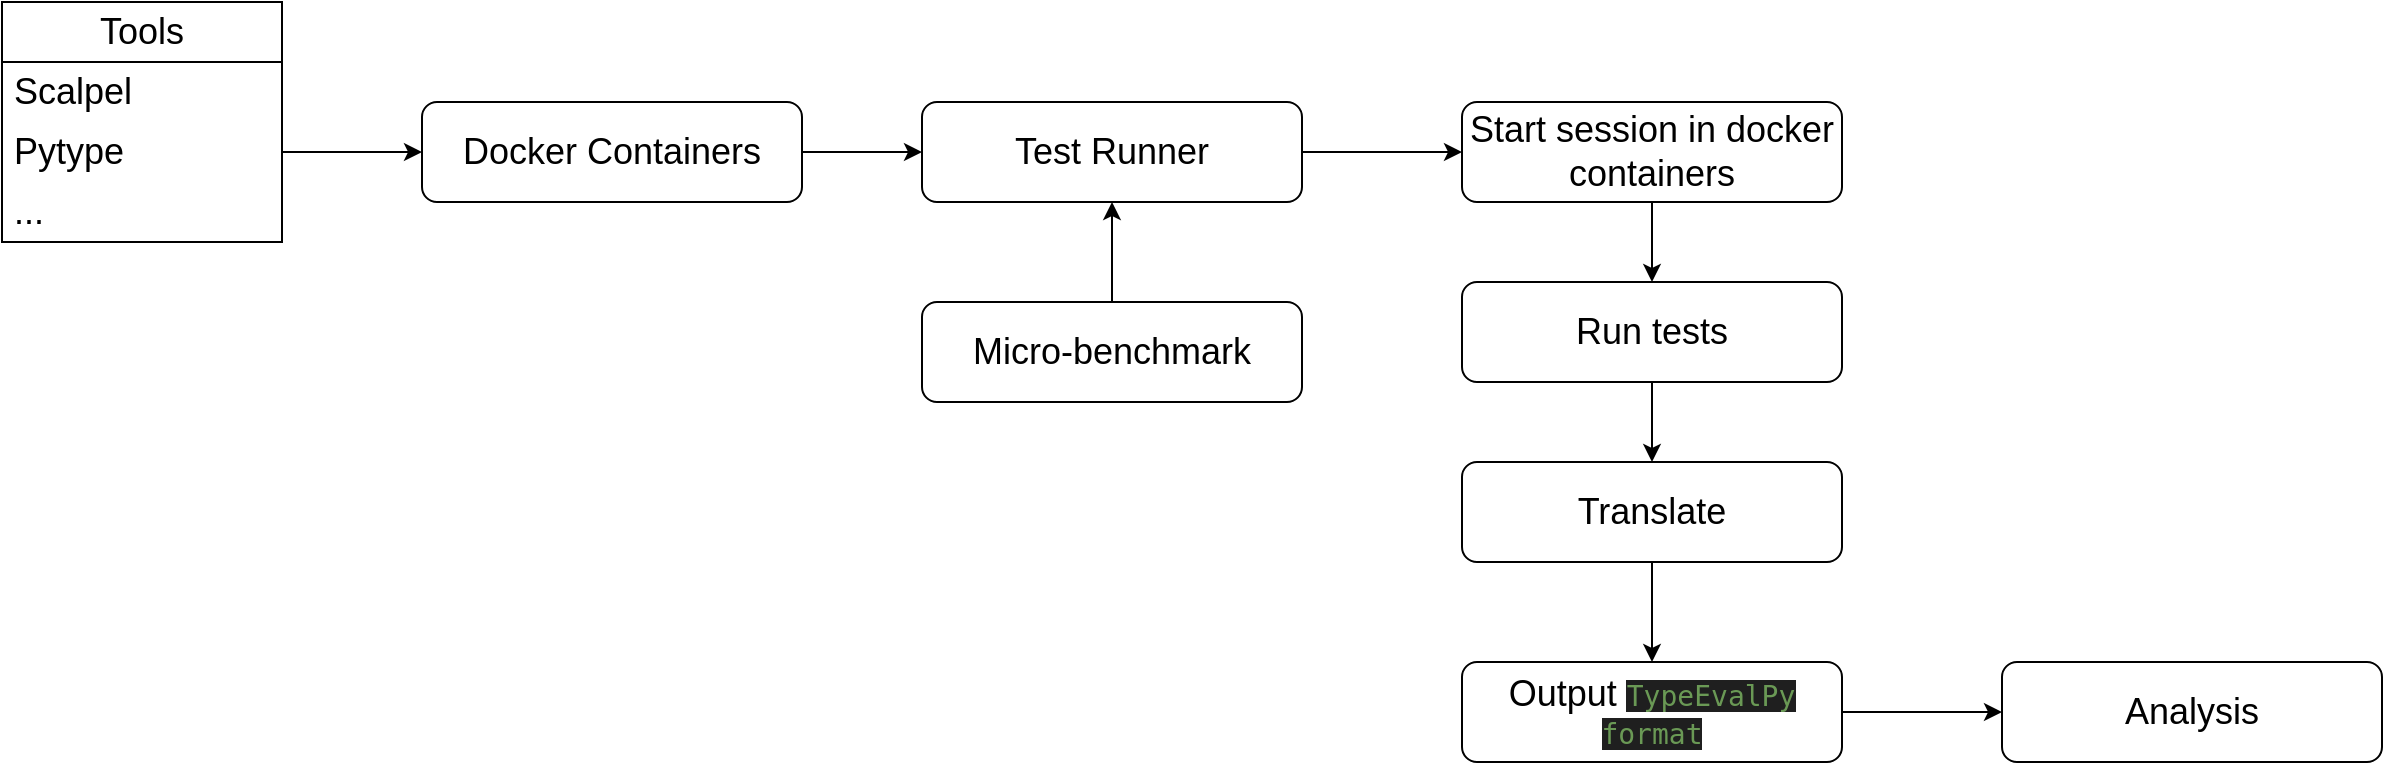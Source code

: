 <mxfile>
    <diagram id="xg3fxX2os4eRNWE7o2SS" name="Page-1">
        <mxGraphModel dx="782" dy="297" grid="1" gridSize="10" guides="1" tooltips="1" connect="1" arrows="1" fold="1" page="1" pageScale="1" pageWidth="7184" pageHeight="5907" math="0" shadow="0">
            <root>
                <mxCell id="0"/>
                <mxCell id="1" parent="0"/>
                <mxCell id="11" style="edgeStyle=none;html=1;exitX=0.5;exitY=0;exitDx=0;exitDy=0;entryX=0.5;entryY=1;entryDx=0;entryDy=0;fontSize=18;" edge="1" parent="1" source="2" target="9">
                    <mxGeometry relative="1" as="geometry"/>
                </mxCell>
                <mxCell id="2" value="&lt;font style=&quot;font-size: 18px;&quot;&gt;Micro-benchmark&lt;/font&gt;" style="rounded=1;whiteSpace=wrap;html=1;" vertex="1" parent="1">
                    <mxGeometry x="500" y="280" width="190" height="50" as="geometry"/>
                </mxCell>
                <mxCell id="12" style="edgeStyle=none;html=1;exitX=1;exitY=0.5;exitDx=0;exitDy=0;entryX=0;entryY=0.5;entryDx=0;entryDy=0;fontSize=18;" edge="1" parent="1" source="3" target="9">
                    <mxGeometry relative="1" as="geometry"/>
                </mxCell>
                <mxCell id="3" value="&lt;font style=&quot;font-size: 18px;&quot;&gt;Docker Containers&lt;br&gt;&lt;/font&gt;" style="rounded=1;whiteSpace=wrap;html=1;" vertex="1" parent="1">
                    <mxGeometry x="250" y="180" width="190" height="50" as="geometry"/>
                </mxCell>
                <mxCell id="4" value="Tools" style="swimlane;fontStyle=0;childLayout=stackLayout;horizontal=1;startSize=30;horizontalStack=0;resizeParent=1;resizeParentMax=0;resizeLast=0;collapsible=1;marginBottom=0;whiteSpace=wrap;html=1;fontSize=18;" vertex="1" parent="1">
                    <mxGeometry x="40" y="130" width="140" height="120" as="geometry"/>
                </mxCell>
                <mxCell id="5" value="Scalpel" style="text;strokeColor=none;fillColor=none;align=left;verticalAlign=middle;spacingLeft=4;spacingRight=4;overflow=hidden;points=[[0,0.5],[1,0.5]];portConstraint=eastwest;rotatable=0;whiteSpace=wrap;html=1;fontSize=18;" vertex="1" parent="4">
                    <mxGeometry y="30" width="140" height="30" as="geometry"/>
                </mxCell>
                <mxCell id="6" value="Pytype" style="text;strokeColor=none;fillColor=none;align=left;verticalAlign=middle;spacingLeft=4;spacingRight=4;overflow=hidden;points=[[0,0.5],[1,0.5]];portConstraint=eastwest;rotatable=0;whiteSpace=wrap;html=1;fontSize=18;" vertex="1" parent="4">
                    <mxGeometry y="60" width="140" height="30" as="geometry"/>
                </mxCell>
                <mxCell id="7" value="..." style="text;strokeColor=none;fillColor=none;align=left;verticalAlign=middle;spacingLeft=4;spacingRight=4;overflow=hidden;points=[[0,0.5],[1,0.5]];portConstraint=eastwest;rotatable=0;whiteSpace=wrap;html=1;fontSize=18;" vertex="1" parent="4">
                    <mxGeometry y="90" width="140" height="30" as="geometry"/>
                </mxCell>
                <mxCell id="8" style="edgeStyle=none;html=1;exitX=1;exitY=0.5;exitDx=0;exitDy=0;entryX=0;entryY=0.5;entryDx=0;entryDy=0;fontSize=18;" edge="1" parent="1" source="6" target="3">
                    <mxGeometry relative="1" as="geometry"/>
                </mxCell>
                <mxCell id="14" value="" style="edgeStyle=none;html=1;fontSize=18;" edge="1" parent="1" source="9" target="13">
                    <mxGeometry relative="1" as="geometry"/>
                </mxCell>
                <mxCell id="9" value="&lt;span style=&quot;font-size: 18px;&quot;&gt;Test Runner&lt;br&gt;&lt;/span&gt;" style="rounded=1;whiteSpace=wrap;html=1;" vertex="1" parent="1">
                    <mxGeometry x="500" y="180" width="190" height="50" as="geometry"/>
                </mxCell>
                <mxCell id="16" value="" style="edgeStyle=none;html=1;fontSize=18;" edge="1" parent="1" source="13" target="15">
                    <mxGeometry relative="1" as="geometry"/>
                </mxCell>
                <mxCell id="13" value="&lt;span style=&quot;font-size: 18px;&quot;&gt;Start session in docker containers&lt;br&gt;&lt;/span&gt;" style="rounded=1;whiteSpace=wrap;html=1;" vertex="1" parent="1">
                    <mxGeometry x="770" y="180" width="190" height="50" as="geometry"/>
                </mxCell>
                <mxCell id="18" value="" style="edgeStyle=none;html=1;fontSize=18;" edge="1" parent="1" source="15" target="17">
                    <mxGeometry relative="1" as="geometry"/>
                </mxCell>
                <mxCell id="15" value="&lt;span style=&quot;font-size: 18px;&quot;&gt;Run tests&lt;br&gt;&lt;/span&gt;" style="rounded=1;whiteSpace=wrap;html=1;" vertex="1" parent="1">
                    <mxGeometry x="770" y="270" width="190" height="50" as="geometry"/>
                </mxCell>
                <mxCell id="20" value="" style="edgeStyle=none;html=1;fontSize=18;" edge="1" parent="1" source="17" target="19">
                    <mxGeometry relative="1" as="geometry"/>
                </mxCell>
                <mxCell id="17" value="&lt;span style=&quot;font-size: 18px;&quot;&gt;Translate&lt;br&gt;&lt;/span&gt;" style="rounded=1;whiteSpace=wrap;html=1;" vertex="1" parent="1">
                    <mxGeometry x="770" y="360" width="190" height="50" as="geometry"/>
                </mxCell>
                <mxCell id="22" value="" style="edgeStyle=none;html=1;fontSize=18;" edge="1" parent="1" source="19" target="21">
                    <mxGeometry relative="1" as="geometry"/>
                </mxCell>
                <mxCell id="19" value="&lt;span style=&quot;font-size: 18px;&quot;&gt;Output&amp;nbsp;&lt;/span&gt;&lt;span style=&quot;color: rgb(106, 153, 85); background-color: rgb(31, 31, 31); font-family: &amp;quot;Droid Sans Mono&amp;quot;, &amp;quot;monospace&amp;quot;, monospace; font-size: 14px;&quot;&gt;TypeEvalPy format&lt;/span&gt;" style="rounded=1;whiteSpace=wrap;html=1;" vertex="1" parent="1">
                    <mxGeometry x="770" y="460" width="190" height="50" as="geometry"/>
                </mxCell>
                <mxCell id="21" value="&lt;span style=&quot;font-size: 18px;&quot;&gt;Analysis&lt;/span&gt;" style="rounded=1;whiteSpace=wrap;html=1;" vertex="1" parent="1">
                    <mxGeometry x="1040" y="460" width="190" height="50" as="geometry"/>
                </mxCell>
            </root>
        </mxGraphModel>
    </diagram>
</mxfile>
